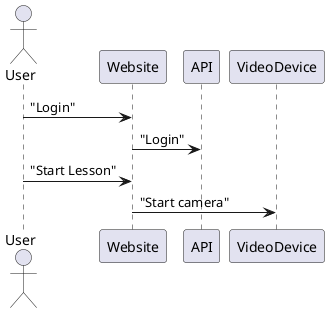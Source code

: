 ﻿@startuml
'https://plantuml.com/sequence-diagram

actor User as u
participant "Website" as W
u ->  W : "Login"
W -> API : "Login"


u -> W : "Start Lesson"
W -> VideoDevice : "Start camera"



@enduml